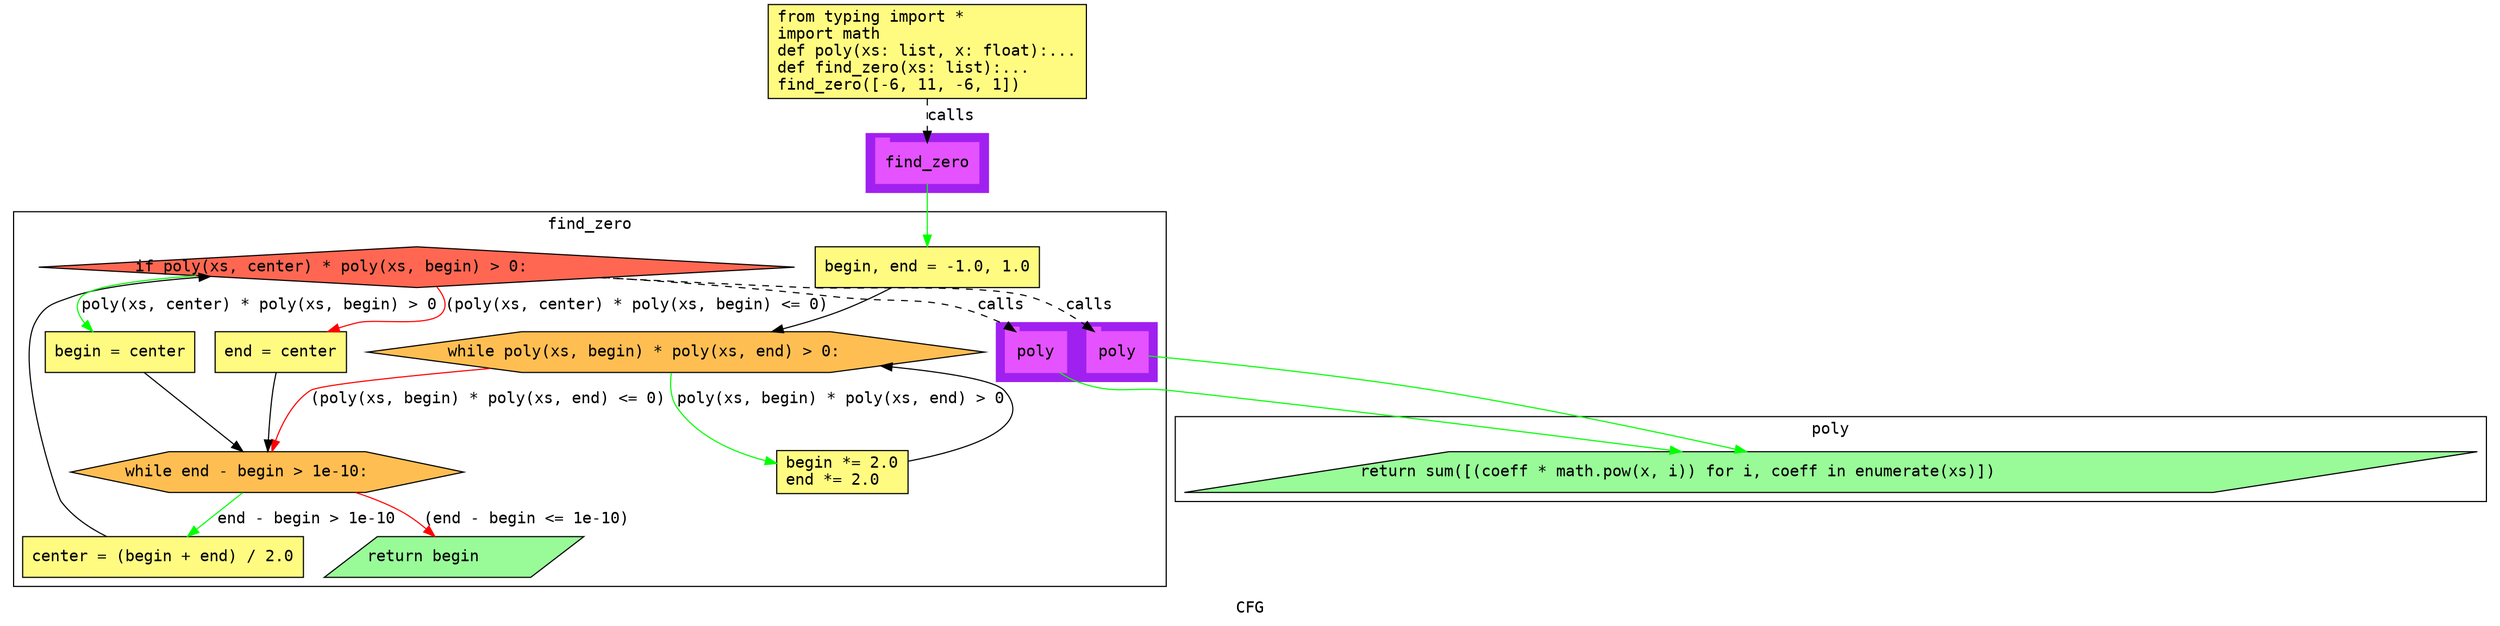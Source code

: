 digraph cluster414CFG {
	graph [bb="0,0,1134,706",
		compound=True,
		fontname="DejaVu Sans Mono",
		label=CFG,
		lheight=0.21,
		lp="567,11.5",
		lwidth=0.35,
		pack=False,
		rankdir=TB,
		ranksep=0.02
	];
	node [fontname="DejaVu Sans Mono",
		label="\N"
	];
	edge [fontname="DejaVu Sans Mono"];
	subgraph cluster_1 {
		graph [bb="395,540,503,592",
			color=purple,
			compound=true,
			fontname="DejaVu Sans Mono",
			label="",
			rankdir=TB,
			ranksep=0.02,
			shape=tab,
			style=filled
		];
		node [fontname="DejaVu Sans Mono"];
		edge [fontname="DejaVu Sans Mono"];
		21	[color="#E552FF",
			height=0.5,
			label=find_zero,
			linenum="[20]",
			pos="449,566",
			shape=tab,
			style=filled,
			width=1.2639];
	}
	subgraph cluster0poly {
		graph [bb="8,31,1126,106",
			compound=True,
			fontname="DejaVu Sans Mono",
			label=poly,
			lheight=0.21,
			lp="567,94.5",
			lwidth=0.47,
			pack=False,
			rankdir=TB,
			ranksep=0.02
		];
		node [fontname="DejaVu Sans Mono"];
		edge [fontname="DejaVu Sans Mono"];
		3	[fillcolor="#98fb98",
			height=0.5,
			label="return sum([(coeff * math.pow(x, i)) for i, coeff in enumerate(xs)])\l",
			linenum="[5]",
			pos="567,57",
			shape=parallelogram,
			style="filled,solid",
			width=15.3];
	}
	subgraph cluster0find_zero {
		graph [bb="169,123,1023,523",
			compound=True,
			fontname="DejaVu Sans Mono",
			label=find_zero,
			lheight=0.21,
			lp="596,511.5",
			lwidth=1.04,
			pack=False,
			rankdir=TB,
			ranksep=0.02
		];
		node [fontname="DejaVu Sans Mono"];
		edge [fontname="DejaVu Sans Mono"];
		subgraph cluster_13 {
			graph [bb="501,131,643,183",
				color=purple,
				compound=true,
				fontname="DejaVu Sans Mono",
				label="",
				rankdir=TB,
				ranksep=0.02,
				shape=tab,
				style=filled
			];
			node [fontname="DejaVu Sans Mono"];
			edge [fontname="DejaVu Sans Mono"];
			14	[color="#E552FF",
				height=0.5,
				label=poly,
				linenum="[14]",
				pos="536,157",
				shape=tab,
				style=filled,
				width=0.75];
			15	[color="#E552FF",
				height=0.5,
				label=poly,
				linenum="[14]",
				pos="608,157",
				shape=tab,
				style=filled,
				width=0.75];
		}
		7	[fillcolor="#FFFB81",
			height=0.5,
			label="begin, end = -1.0, 1.0\l",
			linenum="[8]",
			pos="449,474",
			shape=rectangle,
			style="filled,solid",
			width=2.75];
		8	[fillcolor="#FFBE52",
			height=0.5,
			label="while poly(xs, begin) * poly(xs, end) > 0:\l",
			linenum="[9]",
			pos="449,421",
			shape=hexagon,
			style="filled,solid",
			width=7.5674];
		7 -> 8	[color=black,
			pos="e,449,439.25 449,455.73 449,453.66 449,451.5 449,449.32"];
		9	[fillcolor="#FFFB81",
			height=0.52778,
			label="begin *= 2.0\lend *= 2.0\l",
			linenum="[10, 11]",
			pos="360,353",
			shape=rectangle,
			style="filled,solid",
			width=1.6111];
		8 -> 9	[color=green,
			label="poly(xs, begin) * poly(xs, end) > 0",
			lp="517.5,387.5",
			pos="e,362.04,372.26 382.74,402.88 379.22,400.57 375.93,397.96 373,395 369.45,391.41 366.86,386.85 364.98,382.08"];
		10	[fillcolor="#FFBE52",
			height=0.5,
			label="while end - begin > 1e-10:\l",
			linenum="[12]",
			pos="653,353",
			shape=hexagon,
			style="filled,solid",
			width=4.8156];
		8 -> 10	[color=red,
			label="(poly(xs, begin) * poly(xs, end) <= 0)",
			lp="822,387.5",
			pos="e,663.01,371.3 617.09,407.15 640.29,403.83 657.73,399.8 662,395 665.48,391.08 666.3,386.13 665.67,381.04"];
		9 -> 8	[color=black,
			pos="e,364.92,402.96 351.15,372.25 348.78,379.95 348.05,388.6 353,395 353.78,396.01 354.79,396.98 356,397.92"];
		11	[fillcolor="#FFFB81",
			height=0.5,
			label="center = (begin + end) / 2.0\l",
			linenum="[13]",
			pos="653,285",
			shape=rectangle,
			style="filled,solid",
			width=3.4444];
		10 -> 11	[color=green,
			label="end - begin > 1e-10",
			lp="731.5,318.5",
			pos="e,653,303.45 653,334.66 653,328.19 653,320.68 653,313.52"];
		12	[fillcolor="#98fb98",
			height=0.5,
			label="return begin\l",
			linenum="[18]",
			pos="400,285",
			shape=parallelogram,
			style="filled,solid",
			width=3.0706];
		10 -> 12	[color=red,
			label="(end - begin <= 1e-10)",
			lp="558,318.5",
			pos="e,423.35,303.1 531.75,342.19 509.83,338.42 487.45,333.2 467,326 454.92,321.75 442.63,315.18 431.92,308.59"];
		13	[fillcolor="#FF6752",
			height=0.5,
			label="if poly(xs, center) * poly(xs, begin) > 0:\l",
			linenum="[14]",
			pos="604,232",
			shape=diamond,
			style="filled,solid",
			width=9.2682];
		11 -> 13	[color=black,
			pos="e,619.58,249.22 636.41,266.73 633.26,263.46 629.92,259.98 626.63,256.55"];
		13 -> 14	[label=calls,
			lp="579,198.5",
			pos="e,540.83,175.11 569.54,215.57 565.33,212.77 561.35,209.59 558,206 552.28,199.88 547.84,192.01 544.5,184.42",
			style=dashed];
		13 -> 15	[label=calls,
			lp="626,198.5",
			pos="e,606.23,175.11 604.18,213.86 604.32,206.78 604.57,198.49 605,191 605.11,189.14 605.24,187.23 605.38,185.3",
			style=dashed];
		16	[fillcolor="#FFFB81",
			height=0.5,
			label="begin = center\l",
			linenum="[15]",
			pos="243,157",
			shape=rectangle,
			style="filled,solid",
			width=1.8333];
		13 -> 16	[color=green,
			label="poly(xs, center) * poly(xs, begin) > 0",
			lp="387,198.5",
			pos="e,231.33,175.02 359.32,227.19 295.07,223.67 240.59,217.32 230,206 224.47,200.08 224.74,192.05 227.3,184.26"];
		18	[fillcolor="#FFFB81",
			height=0.5,
			label="end = center\l",
			linenum="[17]",
			pos="832,157",
			shape=rectangle,
			style="filled,solid",
			width=1.6111];
		13 -> 18	[color=red,
			label="(poly(xs, center) * poly(xs, begin) <= 0)",
			lp="839.5,198.5",
			pos="e,773.85,164.44 631.42,215.34 636.62,212.29 642,209.08 647,206 657.39,199.6 658.71,195.63 670,191 699.57,178.86 734.07,171.04 763.62,\
166.08"];
		16 -> 10	[color=black,
			pos="e,533.98,341.64 228.82,175.18 225.62,180.01 222.68,185.46 221,191 219.07,197.38 219.2,199.58 221,206 234.62,254.59 237.99,275.04 \
280,303 300.34,316.54 424.3,330.99 523.82,340.66"];
		18 -> 10	[color=black,
			pos="e,772.45,341.69 890.2,161.01 935.83,164.74 994.02,172.97 1009,191 1013.3,196.13 1012.1,200.08 1009,206 966.58,288.13 866,324.13 \
782.54,339.87"];
	}
	1	[fillcolor="#FFFB81",
		height=1.1528,
		label="from typing import *\limport math\ldef poly(xs: list, x: float):...\ldef find_zero(xs: list):...\lfind_zero([-6, 11, -6, 1])\l",
		linenum="[1]",
		pos="449,664.5",
		shape=rectangle,
		style="filled,solid",
		width=3.9028];
	1 -> 21	[label=calls,
		lp="470,607.5",
		pos="e,449,584.05 449,622.85 449,613.19 449,603.1 449,594.2",
		style=dashed];
	21 -> 7	[color=green,
		pos="e,449,492.3 449,547.65 449,534.82 449,517.11 449,502.38"];
	14 -> 3	[color=green,
		pos="e,561.56,75.203 541.4,138.93 546.13,123.99 553.07,102.02 558.54,84.746"];
	15 -> 3	[color=green,
		pos="e,574.2,75.203 600.86,138.93 594.61,123.99 585.42,102.02 578.19,84.746"];
}
